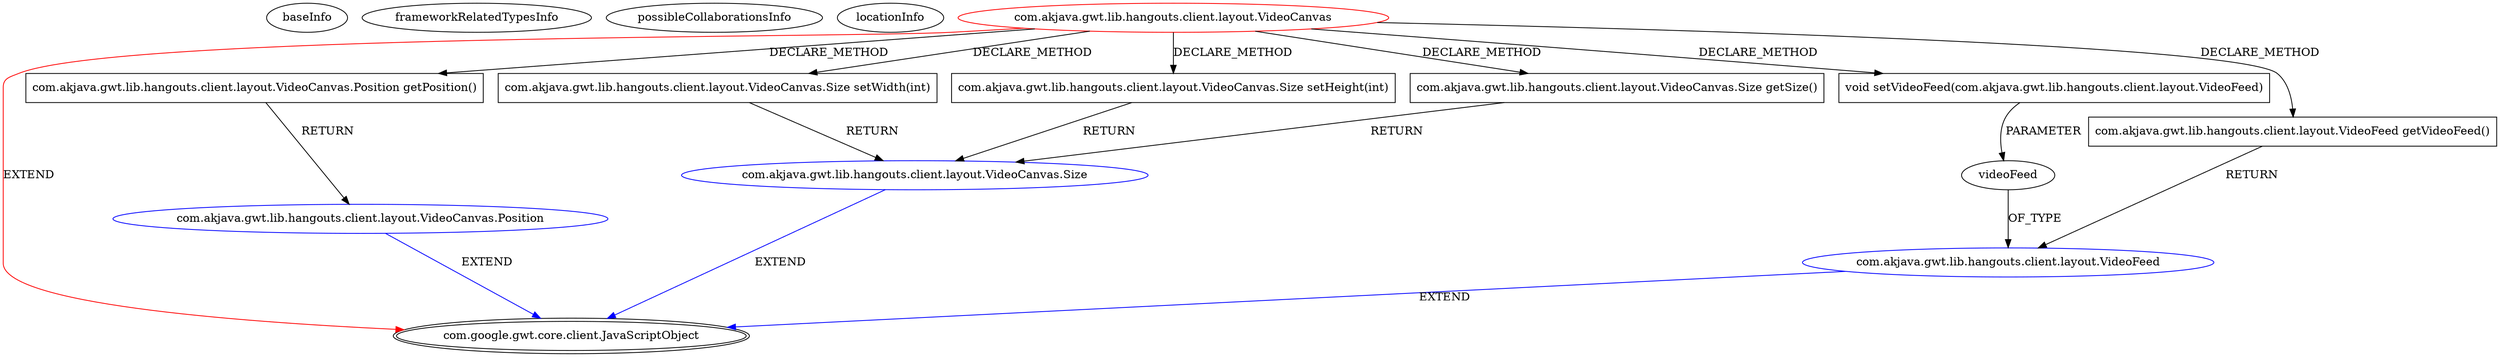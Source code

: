 digraph {
baseInfo[graphId=626,category="extension_graph",isAnonymous=false,possibleRelation=true]
frameworkRelatedTypesInfo[0="com.google.gwt.core.client.JavaScriptObject"]
possibleCollaborationsInfo[0="626~CLIENT_METHOD_DECLARATION-PARAMETER_DECLARATION-CLIENT_METHOD_DECLARATION-RETURN_TYPE-~com.google.gwt.core.client.JavaScriptObject ~com.google.gwt.core.client.JavaScriptObject ~false~false",1="626~CLIENT_METHOD_DECLARATION-RETURN_TYPE-CLIENT_METHOD_DECLARATION-RETURN_TYPE-CLIENT_METHOD_DECLARATION-RETURN_TYPE-~com.google.gwt.core.client.JavaScriptObject ~com.google.gwt.core.client.JavaScriptObject ~false~false",2="626~CLIENT_METHOD_DECLARATION-RETURN_TYPE-~com.google.gwt.core.client.JavaScriptObject ~com.google.gwt.core.client.JavaScriptObject ~false~false"]
locationInfo[projectName="akjava-GWT-Hangouts",filePath="/akjava-GWT-Hangouts/GWT-Hangouts-master/src/com/akjava/gwt/lib/hangouts/client/layout/VideoCanvas.java",contextSignature="VideoCanvas",graphId="626"]
0[label="com.akjava.gwt.lib.hangouts.client.layout.VideoCanvas",vertexType="ROOT_CLIENT_CLASS_DECLARATION",isFrameworkType=false,color=red]
1[label="com.google.gwt.core.client.JavaScriptObject",vertexType="FRAMEWORK_CLASS_TYPE",isFrameworkType=true,peripheries=2]
4[label="com.akjava.gwt.lib.hangouts.client.layout.VideoCanvas.Position getPosition()",vertexType="CLIENT_METHOD_DECLARATION",isFrameworkType=false,shape=box]
5[label="com.akjava.gwt.lib.hangouts.client.layout.VideoCanvas.Position",vertexType="REFERENCE_CLIENT_CLASS_DECLARATION",isFrameworkType=false,color=blue]
7[label="com.akjava.gwt.lib.hangouts.client.layout.VideoCanvas.Size getSize()",vertexType="CLIENT_METHOD_DECLARATION",isFrameworkType=false,shape=box]
8[label="com.akjava.gwt.lib.hangouts.client.layout.VideoCanvas.Size",vertexType="REFERENCE_CLIENT_CLASS_DECLARATION",isFrameworkType=false,color=blue]
11[label="com.akjava.gwt.lib.hangouts.client.layout.VideoFeed getVideoFeed()",vertexType="CLIENT_METHOD_DECLARATION",isFrameworkType=false,shape=box]
12[label="com.akjava.gwt.lib.hangouts.client.layout.VideoFeed",vertexType="REFERENCE_CLIENT_CLASS_DECLARATION",isFrameworkType=false,color=blue]
15[label="com.akjava.gwt.lib.hangouts.client.layout.VideoCanvas.Size setHeight(int)",vertexType="CLIENT_METHOD_DECLARATION",isFrameworkType=false,shape=box]
18[label="void setVideoFeed(com.akjava.gwt.lib.hangouts.client.layout.VideoFeed)",vertexType="CLIENT_METHOD_DECLARATION",isFrameworkType=false,shape=box]
19[label="videoFeed",vertexType="PARAMETER_DECLARATION",isFrameworkType=false]
22[label="com.akjava.gwt.lib.hangouts.client.layout.VideoCanvas.Size setWidth(int)",vertexType="CLIENT_METHOD_DECLARATION",isFrameworkType=false,shape=box]
0->1[label="EXTEND",color=red]
0->4[label="DECLARE_METHOD"]
5->1[label="EXTEND",color=blue]
4->5[label="RETURN"]
0->7[label="DECLARE_METHOD"]
8->1[label="EXTEND",color=blue]
7->8[label="RETURN"]
0->11[label="DECLARE_METHOD"]
12->1[label="EXTEND",color=blue]
11->12[label="RETURN"]
0->15[label="DECLARE_METHOD"]
15->8[label="RETURN"]
0->18[label="DECLARE_METHOD"]
19->12[label="OF_TYPE"]
18->19[label="PARAMETER"]
0->22[label="DECLARE_METHOD"]
22->8[label="RETURN"]
}
